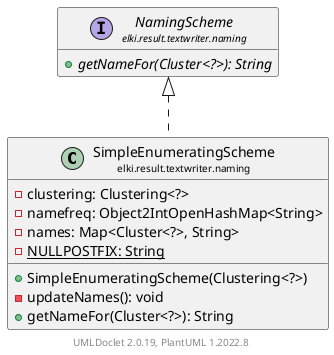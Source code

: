 @startuml
    remove .*\.(Instance|Par|Parameterizer|Factory)$
    set namespaceSeparator none
    hide empty fields
    hide empty methods

    class "<size:14>SimpleEnumeratingScheme\n<size:10>elki.result.textwriter.naming" as elki.result.textwriter.naming.SimpleEnumeratingScheme [[SimpleEnumeratingScheme.html]] {
        -clustering: Clustering<?>
        -namefreq: Object2IntOpenHashMap<String>
        -names: Map<Cluster<?>, String>
        {static} -NULLPOSTFIX: String
        +SimpleEnumeratingScheme(Clustering<?>)
        -updateNames(): void
        +getNameFor(Cluster<?>): String
    }

    interface "<size:14>NamingScheme\n<size:10>elki.result.textwriter.naming" as elki.result.textwriter.naming.NamingScheme [[NamingScheme.html]] {
        {abstract} +getNameFor(Cluster<?>): String
    }

    elki.result.textwriter.naming.NamingScheme <|.. elki.result.textwriter.naming.SimpleEnumeratingScheme

    center footer UMLDoclet 2.0.19, PlantUML 1.2022.8
@enduml
